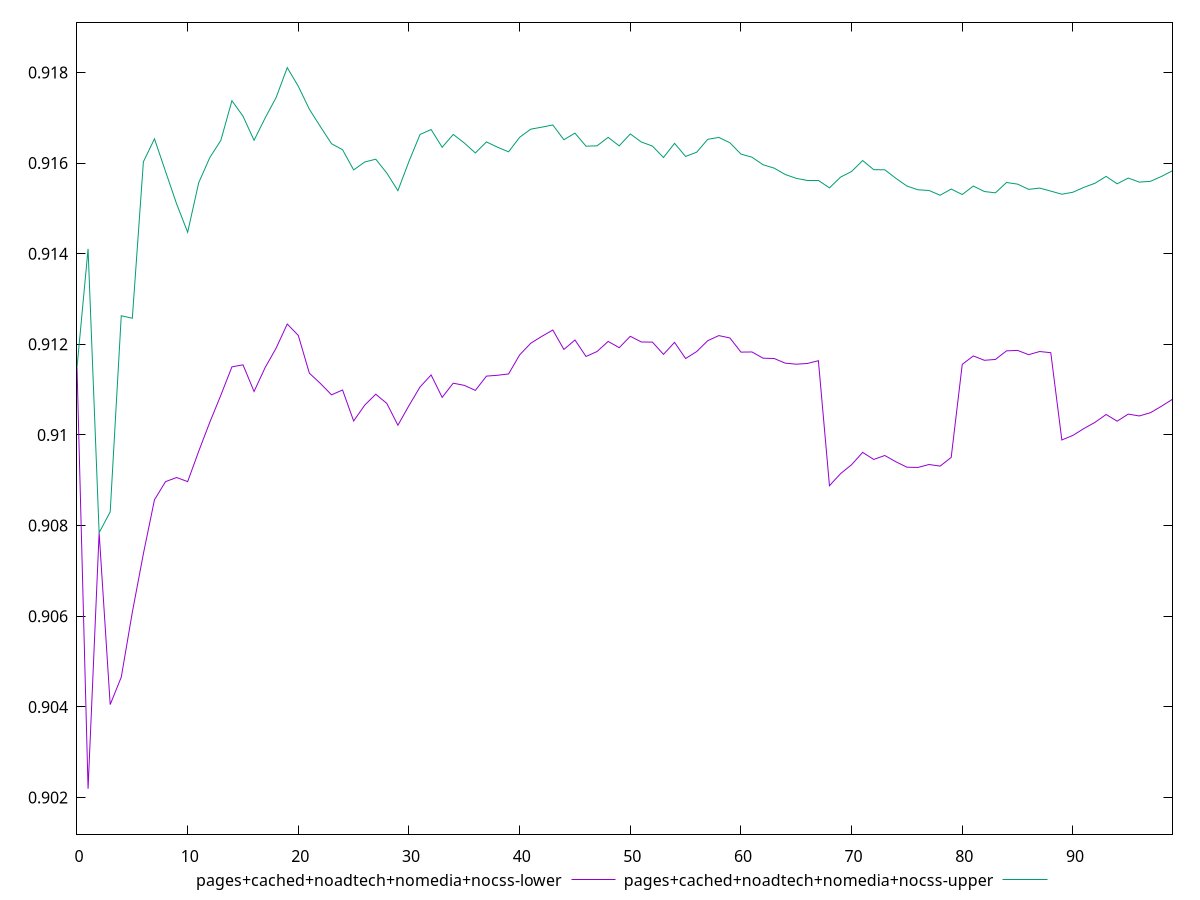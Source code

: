 reset

$pagesCachedNoadtechNomediaNocssLower <<EOF
0 0.9114895786442465
1 0.9021926894890039
2 0.9078436791810282
3 0.9040509511460801
4 0.9046565524843451
5 0.9060883626681748
6 0.9073804728646097
7 0.9085682883619497
8 0.9089704734454844
9 0.9090609114130604
10 0.9089703515303865
11 0.9096408312727912
12 0.9102800320071067
13 0.9108776498737349
14 0.9115027151699906
15 0.9115474785629035
16 0.9109592882079185
17 0.9114856403722166
18 0.911918695059903
19 0.9124472159654257
20 0.9121954585516729
21 0.911362516425938
22 0.9111355583345706
23 0.9108856526336376
24 0.9109919881616063
25 0.9103083745646849
26 0.9106576114369563
27 0.9108989467012806
28 0.9106946855817915
29 0.9102148129405236
30 0.9106480573653559
31 0.9110588074257612
32 0.911324011050134
33 0.9108293664589873
34 0.9111424406753923
35 0.9110942351252318
36 0.9109828430462
37 0.9112981770393989
38 0.9113169113764616
39 0.911345805295001
40 0.911765768342758
41 0.9120225601968454
42 0.9121750496185367
43 0.9123156995395237
44 0.9118871567310831
45 0.9120950446983538
46 0.9117321937280807
47 0.9118413303419183
48 0.9120639424240565
49 0.9119253527939947
50 0.9121765817443076
51 0.9120515149897548
52 0.9120483449185279
53 0.9117783921297352
54 0.9120430922452055
55 0.9116863570613682
56 0.911840175146654
57 0.9120798218107465
58 0.9121922230938032
59 0.9121404391725063
60 0.9118280830874257
61 0.9118310439285301
62 0.911693643529845
63 0.9116872699769031
64 0.9115845180789074
65 0.9115611423761697
66 0.9115769694586574
67 0.9116386488194039
68 0.9088807467610897
69 0.9091455246263225
70 0.9093441442935798
71 0.9096154313271543
72 0.9094597405035794
73 0.9095469574491543
74 0.9094085677457703
75 0.9092882743840994
76 0.909283363793121
77 0.9093480240846752
78 0.9093131406215095
79 0.9095040625140272
80 0.911557812410281
81 0.9117435725057472
82 0.9116472897327212
83 0.9116663266540128
84 0.9118555317382461
85 0.9118654758186657
86 0.9117712100713368
87 0.9118409434475019
88 0.9118151520527975
89 0.9098893545915896
90 0.909990871390748
91 0.9101425793068187
92 0.9102787124110238
93 0.9104516349879893
94 0.9103039095373437
95 0.9104603862902415
96 0.9104191071358904
97 0.9104902159704079
98 0.9106336360931508
99 0.9107882696784602
EOF

$pagesCachedNoadtechNomediaNocssUpper <<EOF
0 0.9114895786442465
1 0.9141054699716068
2 0.9078436791810282
3 0.9083025467796821
4 0.9126303313990827
5 0.9125756129918106
6 0.9160269824708237
7 0.9165334092170816
8 0.9158149271044311
9 0.9150993519057317
10 0.9144718891531657
11 0.9155654975311768
12 0.9161193365255993
13 0.9165007003229871
14 0.9173740275008901
15 0.9170342512887496
16 0.9165010828157425
17 0.9169924112531153
18 0.9174486556209738
19 0.9181049454894038
20 0.9176923993246404
21 0.9171866004425144
22 0.9168006061968323
23 0.9164264323406878
24 0.9162925332259221
25 0.9158476932668524
26 0.9160226462836855
27 0.9160842974825575
28 0.9157765017174142
29 0.9153899711655602
30 0.9160362119721499
31 0.9166299311441418
32 0.9167389870062147
33 0.9163476631854968
34 0.916630584730852
35 0.9164420327059999
36 0.9162221266338234
37 0.9164655766160354
38 0.9163489333390689
39 0.9162470963774936
40 0.9165673307586122
41 0.9167462745327962
42 0.9167911285184157
43 0.9168396948562406
44 0.9165136007060746
45 0.9166600624665122
46 0.9163717115282124
47 0.916379433767175
48 0.9165666693768649
49 0.9163784144172759
50 0.9166419236222999
51 0.9164636323855926
52 0.9163743376940405
53 0.9161210797034126
54 0.9164342133229638
55 0.91614525177438
56 0.9162382959537303
57 0.9165229181608766
58 0.9165643715205748
59 0.9164473525422407
60 0.9161975833382101
61 0.9161283422975058
62 0.9159614241760758
63 0.9158877005835074
64 0.9157469220612234
65 0.9156620237969116
66 0.9156134100733745
67 0.9156134908718561
68 0.915451189442663
69 0.9156882470759131
70 0.9158135256331569
71 0.9160545256646626
72 0.9158526178325161
73 0.915851202833574
74 0.9156627337080431
75 0.9154920802211356
76 0.9154097855172347
77 0.9153938989548878
78 0.9152892365876032
79 0.9154256152495919
80 0.9153046806136143
81 0.9154915970103144
82 0.9153708311351347
83 0.915342394761582
84 0.9155701605372287
85 0.9155343076418851
86 0.9154192491092358
87 0.9154466162664345
88 0.9153804998721362
89 0.9153112853645757
90 0.9153552810422815
91 0.9154642039642236
92 0.9155536983440423
93 0.9157052366159996
94 0.9155407344377862
95 0.9156680374588838
96 0.9155787243359482
97 0.915595999044026
98 0.9157037855612229
99 0.9158293282713454
EOF

set key outside below
set xrange [0:99]
set yrange [0.9011926894890039:0.9191049454894038]
set trange [0.9011926894890039:0.9191049454894038]
set terminal svg size 640, 520 enhanced background rgb 'white'
set output "report_00011_2021-02-09T10:53:21.242Z/meta/scoreEstimate/comparison/sorted/4_vs_5.svg"

plot $pagesCachedNoadtechNomediaNocssLower title "pages+cached+noadtech+nomedia+nocss-lower" with line, \
     $pagesCachedNoadtechNomediaNocssUpper title "pages+cached+noadtech+nomedia+nocss-upper" with line

reset
